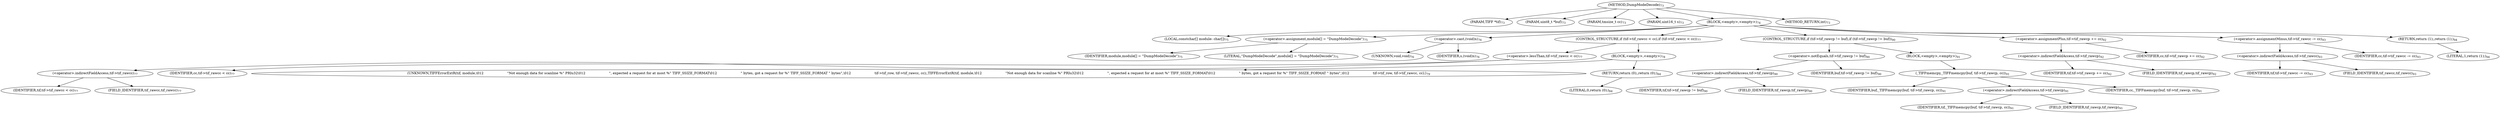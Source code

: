 digraph "DumpModeDecode" {  
"63786" [label = <(METHOD,DumpModeDecode)<SUB>73</SUB>> ]
"63787" [label = <(PARAM,TIFF *tif)<SUB>73</SUB>> ]
"63788" [label = <(PARAM,uint8_t *buf)<SUB>73</SUB>> ]
"63789" [label = <(PARAM,tmsize_t cc)<SUB>73</SUB>> ]
"63790" [label = <(PARAM,uint16_t s)<SUB>73</SUB>> ]
"63791" [label = <(BLOCK,&lt;empty&gt;,&lt;empty&gt;)<SUB>74</SUB>> ]
"63792" [label = <(LOCAL,constchar[] module: char[])<SUB>75</SUB>> ]
"63793" [label = <(&lt;operator&gt;.assignment,module[] = &quot;DumpModeDecode&quot;)<SUB>75</SUB>> ]
"63794" [label = <(IDENTIFIER,module,module[] = &quot;DumpModeDecode&quot;)<SUB>75</SUB>> ]
"63795" [label = <(LITERAL,&quot;DumpModeDecode&quot;,module[] = &quot;DumpModeDecode&quot;)<SUB>75</SUB>> ]
"63796" [label = <(&lt;operator&gt;.cast,(void)s)<SUB>76</SUB>> ]
"63797" [label = <(UNKNOWN,void,void)<SUB>76</SUB>> ]
"63798" [label = <(IDENTIFIER,s,(void)s)<SUB>76</SUB>> ]
"63799" [label = <(CONTROL_STRUCTURE,if (tif-&gt;tif_rawcc &lt; cc),if (tif-&gt;tif_rawcc &lt; cc))<SUB>77</SUB>> ]
"63800" [label = <(&lt;operator&gt;.lessThan,tif-&gt;tif_rawcc &lt; cc)<SUB>77</SUB>> ]
"63801" [label = <(&lt;operator&gt;.indirectFieldAccess,tif-&gt;tif_rawcc)<SUB>77</SUB>> ]
"63802" [label = <(IDENTIFIER,tif,tif-&gt;tif_rawcc &lt; cc)<SUB>77</SUB>> ]
"63803" [label = <(FIELD_IDENTIFIER,tif_rawcc,tif_rawcc)<SUB>77</SUB>> ]
"63804" [label = <(IDENTIFIER,cc,tif-&gt;tif_rawcc &lt; cc)<SUB>77</SUB>> ]
"63805" [label = <(BLOCK,&lt;empty&gt;,&lt;empty&gt;)<SUB>78</SUB>> ]
"63806" [label = <(UNKNOWN,TIFFErrorExtR(tif, module,\012                      &quot;Not enough data for scanline %&quot; PRIu32\012                      &quot;, expected a request for at most %&quot; TIFF_SSIZE_FORMAT\012                      &quot; bytes, got a request for %&quot; TIFF_SSIZE_FORMAT &quot; bytes&quot;,\012                      tif-&gt;tif_row, tif-&gt;tif_rawcc, cc);,TIFFErrorExtR(tif, module,\012                      &quot;Not enough data for scanline %&quot; PRIu32\012                      &quot;, expected a request for at most %&quot; TIFF_SSIZE_FORMAT\012                      &quot; bytes, got a request for %&quot; TIFF_SSIZE_FORMAT &quot; bytes&quot;,\012                      tif-&gt;tif_row, tif-&gt;tif_rawcc, cc);)<SUB>79</SUB>> ]
"63807" [label = <(RETURN,return (0);,return (0);)<SUB>84</SUB>> ]
"63808" [label = <(LITERAL,0,return (0);)<SUB>84</SUB>> ]
"63809" [label = <(CONTROL_STRUCTURE,if (tif-&gt;tif_rawcp != buf),if (tif-&gt;tif_rawcp != buf))<SUB>90</SUB>> ]
"63810" [label = <(&lt;operator&gt;.notEquals,tif-&gt;tif_rawcp != buf)<SUB>90</SUB>> ]
"63811" [label = <(&lt;operator&gt;.indirectFieldAccess,tif-&gt;tif_rawcp)<SUB>90</SUB>> ]
"63812" [label = <(IDENTIFIER,tif,tif-&gt;tif_rawcp != buf)<SUB>90</SUB>> ]
"63813" [label = <(FIELD_IDENTIFIER,tif_rawcp,tif_rawcp)<SUB>90</SUB>> ]
"63814" [label = <(IDENTIFIER,buf,tif-&gt;tif_rawcp != buf)<SUB>90</SUB>> ]
"63815" [label = <(BLOCK,&lt;empty&gt;,&lt;empty&gt;)<SUB>91</SUB>> ]
"63816" [label = <(_TIFFmemcpy,_TIFFmemcpy(buf, tif-&gt;tif_rawcp, cc))<SUB>91</SUB>> ]
"63817" [label = <(IDENTIFIER,buf,_TIFFmemcpy(buf, tif-&gt;tif_rawcp, cc))<SUB>91</SUB>> ]
"63818" [label = <(&lt;operator&gt;.indirectFieldAccess,tif-&gt;tif_rawcp)<SUB>91</SUB>> ]
"63819" [label = <(IDENTIFIER,tif,_TIFFmemcpy(buf, tif-&gt;tif_rawcp, cc))<SUB>91</SUB>> ]
"63820" [label = <(FIELD_IDENTIFIER,tif_rawcp,tif_rawcp)<SUB>91</SUB>> ]
"63821" [label = <(IDENTIFIER,cc,_TIFFmemcpy(buf, tif-&gt;tif_rawcp, cc))<SUB>91</SUB>> ]
"63822" [label = <(&lt;operator&gt;.assignmentPlus,tif-&gt;tif_rawcp += cc)<SUB>92</SUB>> ]
"63823" [label = <(&lt;operator&gt;.indirectFieldAccess,tif-&gt;tif_rawcp)<SUB>92</SUB>> ]
"63824" [label = <(IDENTIFIER,tif,tif-&gt;tif_rawcp += cc)<SUB>92</SUB>> ]
"63825" [label = <(FIELD_IDENTIFIER,tif_rawcp,tif_rawcp)<SUB>92</SUB>> ]
"63826" [label = <(IDENTIFIER,cc,tif-&gt;tif_rawcp += cc)<SUB>92</SUB>> ]
"63827" [label = <(&lt;operator&gt;.assignmentMinus,tif-&gt;tif_rawcc -= cc)<SUB>93</SUB>> ]
"63828" [label = <(&lt;operator&gt;.indirectFieldAccess,tif-&gt;tif_rawcc)<SUB>93</SUB>> ]
"63829" [label = <(IDENTIFIER,tif,tif-&gt;tif_rawcc -= cc)<SUB>93</SUB>> ]
"63830" [label = <(FIELD_IDENTIFIER,tif_rawcc,tif_rawcc)<SUB>93</SUB>> ]
"63831" [label = <(IDENTIFIER,cc,tif-&gt;tif_rawcc -= cc)<SUB>93</SUB>> ]
"63832" [label = <(RETURN,return (1);,return (1);)<SUB>94</SUB>> ]
"63833" [label = <(LITERAL,1,return (1);)<SUB>94</SUB>> ]
"63834" [label = <(METHOD_RETURN,int)<SUB>73</SUB>> ]
  "63786" -> "63787" 
  "63786" -> "63788" 
  "63786" -> "63789" 
  "63786" -> "63790" 
  "63786" -> "63791" 
  "63786" -> "63834" 
  "63791" -> "63792" 
  "63791" -> "63793" 
  "63791" -> "63796" 
  "63791" -> "63799" 
  "63791" -> "63809" 
  "63791" -> "63822" 
  "63791" -> "63827" 
  "63791" -> "63832" 
  "63793" -> "63794" 
  "63793" -> "63795" 
  "63796" -> "63797" 
  "63796" -> "63798" 
  "63799" -> "63800" 
  "63799" -> "63805" 
  "63800" -> "63801" 
  "63800" -> "63804" 
  "63801" -> "63802" 
  "63801" -> "63803" 
  "63805" -> "63806" 
  "63805" -> "63807" 
  "63807" -> "63808" 
  "63809" -> "63810" 
  "63809" -> "63815" 
  "63810" -> "63811" 
  "63810" -> "63814" 
  "63811" -> "63812" 
  "63811" -> "63813" 
  "63815" -> "63816" 
  "63816" -> "63817" 
  "63816" -> "63818" 
  "63816" -> "63821" 
  "63818" -> "63819" 
  "63818" -> "63820" 
  "63822" -> "63823" 
  "63822" -> "63826" 
  "63823" -> "63824" 
  "63823" -> "63825" 
  "63827" -> "63828" 
  "63827" -> "63831" 
  "63828" -> "63829" 
  "63828" -> "63830" 
  "63832" -> "63833" 
}
